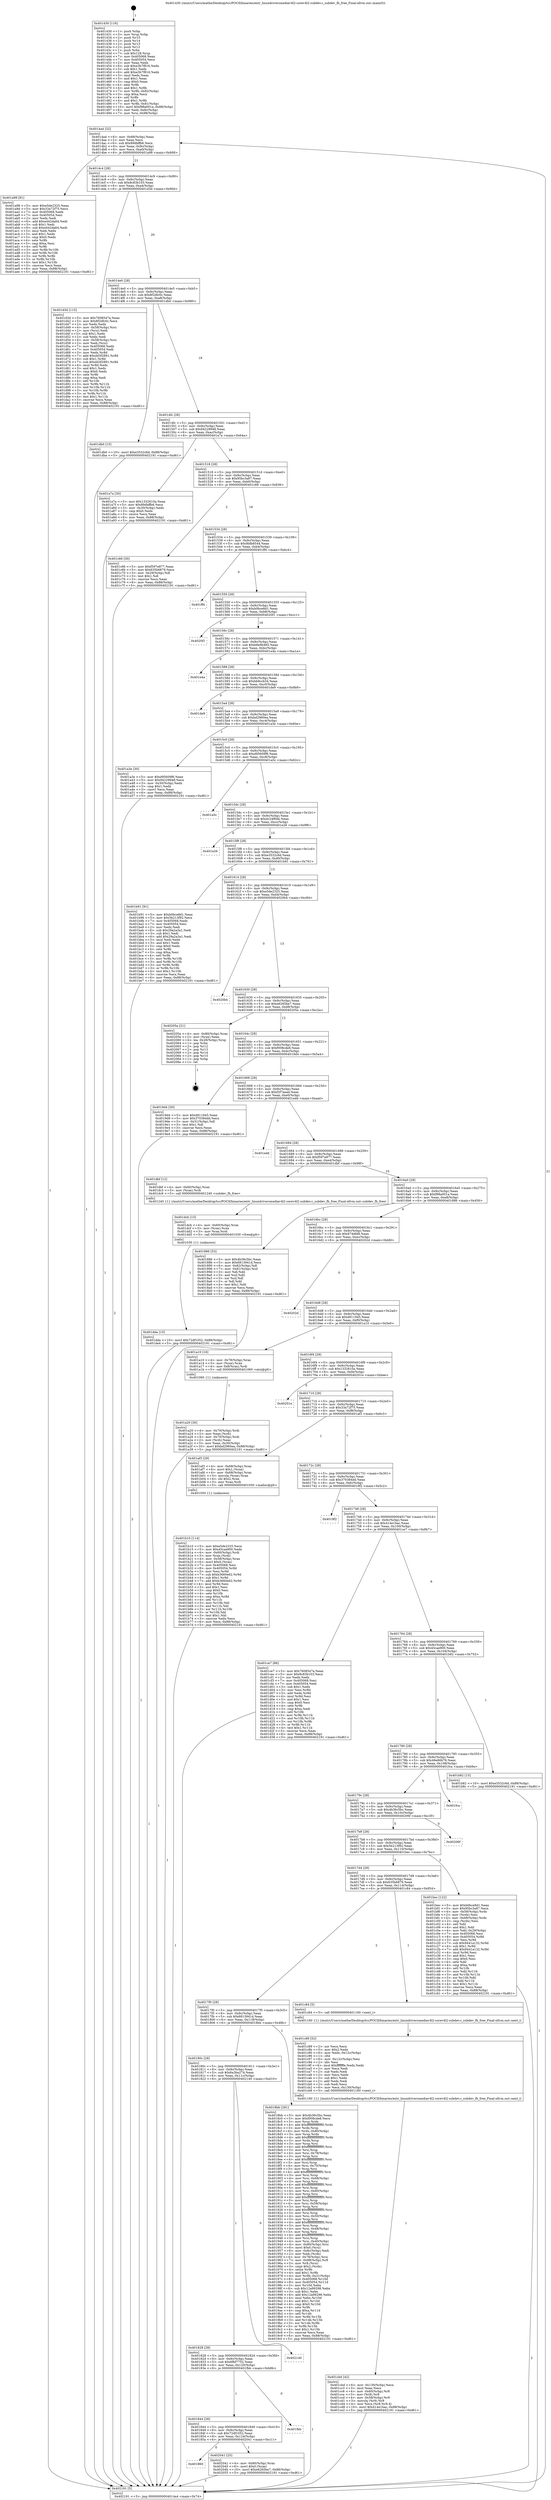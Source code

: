 digraph "0x401430" {
  label = "0x401430 (/mnt/c/Users/mathe/Desktop/tcc/POCII/binaries/extr_linuxdriversmediav4l2-corev4l2-subdev.c_subdev_fh_free_Final-ollvm.out::main(0))"
  labelloc = "t"
  node[shape=record]

  Entry [label="",width=0.3,height=0.3,shape=circle,fillcolor=black,style=filled]
  "0x4014a4" [label="{
     0x4014a4 [32]\l
     | [instrs]\l
     &nbsp;&nbsp;0x4014a4 \<+6\>: mov -0x88(%rbp),%eax\l
     &nbsp;&nbsp;0x4014aa \<+2\>: mov %eax,%ecx\l
     &nbsp;&nbsp;0x4014ac \<+6\>: sub $0x89dbffb6,%ecx\l
     &nbsp;&nbsp;0x4014b2 \<+6\>: mov %eax,-0x9c(%rbp)\l
     &nbsp;&nbsp;0x4014b8 \<+6\>: mov %ecx,-0xa0(%rbp)\l
     &nbsp;&nbsp;0x4014be \<+6\>: je 0000000000401a98 \<main+0x668\>\l
  }"]
  "0x401a98" [label="{
     0x401a98 [91]\l
     | [instrs]\l
     &nbsp;&nbsp;0x401a98 \<+5\>: mov $0xe5de2325,%eax\l
     &nbsp;&nbsp;0x401a9d \<+5\>: mov $0x33a72f75,%ecx\l
     &nbsp;&nbsp;0x401aa2 \<+7\>: mov 0x405068,%edx\l
     &nbsp;&nbsp;0x401aa9 \<+7\>: mov 0x405054,%esi\l
     &nbsp;&nbsp;0x401ab0 \<+2\>: mov %edx,%edi\l
     &nbsp;&nbsp;0x401ab2 \<+6\>: add $0xe442da64,%edi\l
     &nbsp;&nbsp;0x401ab8 \<+3\>: sub $0x1,%edi\l
     &nbsp;&nbsp;0x401abb \<+6\>: sub $0xe442da64,%edi\l
     &nbsp;&nbsp;0x401ac1 \<+3\>: imul %edi,%edx\l
     &nbsp;&nbsp;0x401ac4 \<+3\>: and $0x1,%edx\l
     &nbsp;&nbsp;0x401ac7 \<+3\>: cmp $0x0,%edx\l
     &nbsp;&nbsp;0x401aca \<+4\>: sete %r8b\l
     &nbsp;&nbsp;0x401ace \<+3\>: cmp $0xa,%esi\l
     &nbsp;&nbsp;0x401ad1 \<+4\>: setl %r9b\l
     &nbsp;&nbsp;0x401ad5 \<+3\>: mov %r8b,%r10b\l
     &nbsp;&nbsp;0x401ad8 \<+3\>: and %r9b,%r10b\l
     &nbsp;&nbsp;0x401adb \<+3\>: xor %r9b,%r8b\l
     &nbsp;&nbsp;0x401ade \<+3\>: or %r8b,%r10b\l
     &nbsp;&nbsp;0x401ae1 \<+4\>: test $0x1,%r10b\l
     &nbsp;&nbsp;0x401ae5 \<+3\>: cmovne %ecx,%eax\l
     &nbsp;&nbsp;0x401ae8 \<+6\>: mov %eax,-0x88(%rbp)\l
     &nbsp;&nbsp;0x401aee \<+5\>: jmp 0000000000402191 \<main+0xd61\>\l
  }"]
  "0x4014c4" [label="{
     0x4014c4 [28]\l
     | [instrs]\l
     &nbsp;&nbsp;0x4014c4 \<+5\>: jmp 00000000004014c9 \<main+0x99\>\l
     &nbsp;&nbsp;0x4014c9 \<+6\>: mov -0x9c(%rbp),%eax\l
     &nbsp;&nbsp;0x4014cf \<+5\>: sub $0x8c83b103,%eax\l
     &nbsp;&nbsp;0x4014d4 \<+6\>: mov %eax,-0xa4(%rbp)\l
     &nbsp;&nbsp;0x4014da \<+6\>: je 0000000000401d3d \<main+0x90d\>\l
  }"]
  Exit [label="",width=0.3,height=0.3,shape=circle,fillcolor=black,style=filled,peripheries=2]
  "0x401d3d" [label="{
     0x401d3d [115]\l
     | [instrs]\l
     &nbsp;&nbsp;0x401d3d \<+5\>: mov $0x7608547a,%eax\l
     &nbsp;&nbsp;0x401d42 \<+5\>: mov $0x8f2dfc0c,%ecx\l
     &nbsp;&nbsp;0x401d47 \<+2\>: xor %edx,%edx\l
     &nbsp;&nbsp;0x401d49 \<+4\>: mov -0x58(%rbp),%rsi\l
     &nbsp;&nbsp;0x401d4d \<+2\>: mov (%rsi),%edi\l
     &nbsp;&nbsp;0x401d4f \<+3\>: sub $0x1,%edx\l
     &nbsp;&nbsp;0x401d52 \<+2\>: sub %edx,%edi\l
     &nbsp;&nbsp;0x401d54 \<+4\>: mov -0x58(%rbp),%rsi\l
     &nbsp;&nbsp;0x401d58 \<+2\>: mov %edi,(%rsi)\l
     &nbsp;&nbsp;0x401d5a \<+7\>: mov 0x405068,%edx\l
     &nbsp;&nbsp;0x401d61 \<+7\>: mov 0x405054,%edi\l
     &nbsp;&nbsp;0x401d68 \<+3\>: mov %edx,%r8d\l
     &nbsp;&nbsp;0x401d6b \<+7\>: add $0xdd3f2891,%r8d\l
     &nbsp;&nbsp;0x401d72 \<+4\>: sub $0x1,%r8d\l
     &nbsp;&nbsp;0x401d76 \<+7\>: sub $0xdd3f2891,%r8d\l
     &nbsp;&nbsp;0x401d7d \<+4\>: imul %r8d,%edx\l
     &nbsp;&nbsp;0x401d81 \<+3\>: and $0x1,%edx\l
     &nbsp;&nbsp;0x401d84 \<+3\>: cmp $0x0,%edx\l
     &nbsp;&nbsp;0x401d87 \<+4\>: sete %r9b\l
     &nbsp;&nbsp;0x401d8b \<+3\>: cmp $0xa,%edi\l
     &nbsp;&nbsp;0x401d8e \<+4\>: setl %r10b\l
     &nbsp;&nbsp;0x401d92 \<+3\>: mov %r9b,%r11b\l
     &nbsp;&nbsp;0x401d95 \<+3\>: and %r10b,%r11b\l
     &nbsp;&nbsp;0x401d98 \<+3\>: xor %r10b,%r9b\l
     &nbsp;&nbsp;0x401d9b \<+3\>: or %r9b,%r11b\l
     &nbsp;&nbsp;0x401d9e \<+4\>: test $0x1,%r11b\l
     &nbsp;&nbsp;0x401da2 \<+3\>: cmovne %ecx,%eax\l
     &nbsp;&nbsp;0x401da5 \<+6\>: mov %eax,-0x88(%rbp)\l
     &nbsp;&nbsp;0x401dab \<+5\>: jmp 0000000000402191 \<main+0xd61\>\l
  }"]
  "0x4014e0" [label="{
     0x4014e0 [28]\l
     | [instrs]\l
     &nbsp;&nbsp;0x4014e0 \<+5\>: jmp 00000000004014e5 \<main+0xb5\>\l
     &nbsp;&nbsp;0x4014e5 \<+6\>: mov -0x9c(%rbp),%eax\l
     &nbsp;&nbsp;0x4014eb \<+5\>: sub $0x8f2dfc0c,%eax\l
     &nbsp;&nbsp;0x4014f0 \<+6\>: mov %eax,-0xa8(%rbp)\l
     &nbsp;&nbsp;0x4014f6 \<+6\>: je 0000000000401db0 \<main+0x980\>\l
  }"]
  "0x401860" [label="{
     0x401860\l
  }", style=dashed]
  "0x401db0" [label="{
     0x401db0 [15]\l
     | [instrs]\l
     &nbsp;&nbsp;0x401db0 \<+10\>: movl $0xe3532c6d,-0x88(%rbp)\l
     &nbsp;&nbsp;0x401dba \<+5\>: jmp 0000000000402191 \<main+0xd61\>\l
  }"]
  "0x4014fc" [label="{
     0x4014fc [28]\l
     | [instrs]\l
     &nbsp;&nbsp;0x4014fc \<+5\>: jmp 0000000000401501 \<main+0xd1\>\l
     &nbsp;&nbsp;0x401501 \<+6\>: mov -0x9c(%rbp),%eax\l
     &nbsp;&nbsp;0x401507 \<+5\>: sub $0x94229948,%eax\l
     &nbsp;&nbsp;0x40150c \<+6\>: mov %eax,-0xac(%rbp)\l
     &nbsp;&nbsp;0x401512 \<+6\>: je 0000000000401a7a \<main+0x64a\>\l
  }"]
  "0x402041" [label="{
     0x402041 [25]\l
     | [instrs]\l
     &nbsp;&nbsp;0x402041 \<+4\>: mov -0x80(%rbp),%rax\l
     &nbsp;&nbsp;0x402045 \<+6\>: movl $0x0,(%rax)\l
     &nbsp;&nbsp;0x40204b \<+10\>: movl $0xe6265be7,-0x88(%rbp)\l
     &nbsp;&nbsp;0x402055 \<+5\>: jmp 0000000000402191 \<main+0xd61\>\l
  }"]
  "0x401a7a" [label="{
     0x401a7a [30]\l
     | [instrs]\l
     &nbsp;&nbsp;0x401a7a \<+5\>: mov $0x1332610a,%eax\l
     &nbsp;&nbsp;0x401a7f \<+5\>: mov $0x89dbffb6,%ecx\l
     &nbsp;&nbsp;0x401a84 \<+3\>: mov -0x30(%rbp),%edx\l
     &nbsp;&nbsp;0x401a87 \<+3\>: cmp $0x0,%edx\l
     &nbsp;&nbsp;0x401a8a \<+3\>: cmove %ecx,%eax\l
     &nbsp;&nbsp;0x401a8d \<+6\>: mov %eax,-0x88(%rbp)\l
     &nbsp;&nbsp;0x401a93 \<+5\>: jmp 0000000000402191 \<main+0xd61\>\l
  }"]
  "0x401518" [label="{
     0x401518 [28]\l
     | [instrs]\l
     &nbsp;&nbsp;0x401518 \<+5\>: jmp 000000000040151d \<main+0xed\>\l
     &nbsp;&nbsp;0x40151d \<+6\>: mov -0x9c(%rbp),%eax\l
     &nbsp;&nbsp;0x401523 \<+5\>: sub $0x95bc3a87,%eax\l
     &nbsp;&nbsp;0x401528 \<+6\>: mov %eax,-0xb0(%rbp)\l
     &nbsp;&nbsp;0x40152e \<+6\>: je 0000000000401c66 \<main+0x836\>\l
  }"]
  "0x401844" [label="{
     0x401844 [28]\l
     | [instrs]\l
     &nbsp;&nbsp;0x401844 \<+5\>: jmp 0000000000401849 \<main+0x419\>\l
     &nbsp;&nbsp;0x401849 \<+6\>: mov -0x9c(%rbp),%eax\l
     &nbsp;&nbsp;0x40184f \<+5\>: sub $0x72df1052,%eax\l
     &nbsp;&nbsp;0x401854 \<+6\>: mov %eax,-0x124(%rbp)\l
     &nbsp;&nbsp;0x40185a \<+6\>: je 0000000000402041 \<main+0xc11\>\l
  }"]
  "0x401c66" [label="{
     0x401c66 [30]\l
     | [instrs]\l
     &nbsp;&nbsp;0x401c66 \<+5\>: mov $0xf597e877,%eax\l
     &nbsp;&nbsp;0x401c6b \<+5\>: mov $0x635b6879,%ecx\l
     &nbsp;&nbsp;0x401c70 \<+3\>: mov -0x29(%rbp),%dl\l
     &nbsp;&nbsp;0x401c73 \<+3\>: test $0x1,%dl\l
     &nbsp;&nbsp;0x401c76 \<+3\>: cmovne %ecx,%eax\l
     &nbsp;&nbsp;0x401c79 \<+6\>: mov %eax,-0x88(%rbp)\l
     &nbsp;&nbsp;0x401c7f \<+5\>: jmp 0000000000402191 \<main+0xd61\>\l
  }"]
  "0x401534" [label="{
     0x401534 [28]\l
     | [instrs]\l
     &nbsp;&nbsp;0x401534 \<+5\>: jmp 0000000000401539 \<main+0x109\>\l
     &nbsp;&nbsp;0x401539 \<+6\>: mov -0x9c(%rbp),%eax\l
     &nbsp;&nbsp;0x40153f \<+5\>: sub $0x9bfb8544,%eax\l
     &nbsp;&nbsp;0x401544 \<+6\>: mov %eax,-0xb4(%rbp)\l
     &nbsp;&nbsp;0x40154a \<+6\>: je 0000000000401ff4 \<main+0xbc4\>\l
  }"]
  "0x401fbb" [label="{
     0x401fbb\l
  }", style=dashed]
  "0x401ff4" [label="{
     0x401ff4\l
  }", style=dashed]
  "0x401550" [label="{
     0x401550 [28]\l
     | [instrs]\l
     &nbsp;&nbsp;0x401550 \<+5\>: jmp 0000000000401555 \<main+0x125\>\l
     &nbsp;&nbsp;0x401555 \<+6\>: mov -0x9c(%rbp),%eax\l
     &nbsp;&nbsp;0x40155b \<+5\>: sub $0xb0bce8d1,%eax\l
     &nbsp;&nbsp;0x401560 \<+6\>: mov %eax,-0xb8(%rbp)\l
     &nbsp;&nbsp;0x401566 \<+6\>: je 00000000004020f1 \<main+0xcc1\>\l
  }"]
  "0x401828" [label="{
     0x401828 [28]\l
     | [instrs]\l
     &nbsp;&nbsp;0x401828 \<+5\>: jmp 000000000040182d \<main+0x3fd\>\l
     &nbsp;&nbsp;0x40182d \<+6\>: mov -0x9c(%rbp),%eax\l
     &nbsp;&nbsp;0x401833 \<+5\>: sub $0x6fbf7752,%eax\l
     &nbsp;&nbsp;0x401838 \<+6\>: mov %eax,-0x120(%rbp)\l
     &nbsp;&nbsp;0x40183e \<+6\>: je 0000000000401fbb \<main+0xb8b\>\l
  }"]
  "0x4020f1" [label="{
     0x4020f1\l
  }", style=dashed]
  "0x40156c" [label="{
     0x40156c [28]\l
     | [instrs]\l
     &nbsp;&nbsp;0x40156c \<+5\>: jmp 0000000000401571 \<main+0x141\>\l
     &nbsp;&nbsp;0x401571 \<+6\>: mov -0x9c(%rbp),%eax\l
     &nbsp;&nbsp;0x401577 \<+5\>: sub $0xb9e9b465,%eax\l
     &nbsp;&nbsp;0x40157c \<+6\>: mov %eax,-0xbc(%rbp)\l
     &nbsp;&nbsp;0x401582 \<+6\>: je 0000000000401e4a \<main+0xa1a\>\l
  }"]
  "0x402140" [label="{
     0x402140\l
  }", style=dashed]
  "0x401e4a" [label="{
     0x401e4a\l
  }", style=dashed]
  "0x401588" [label="{
     0x401588 [28]\l
     | [instrs]\l
     &nbsp;&nbsp;0x401588 \<+5\>: jmp 000000000040158d \<main+0x15d\>\l
     &nbsp;&nbsp;0x40158d \<+6\>: mov -0x9c(%rbp),%eax\l
     &nbsp;&nbsp;0x401593 \<+5\>: sub $0xbb8ccb34,%eax\l
     &nbsp;&nbsp;0x401598 \<+6\>: mov %eax,-0xc0(%rbp)\l
     &nbsp;&nbsp;0x40159e \<+6\>: je 0000000000401de9 \<main+0x9b9\>\l
  }"]
  "0x401dda" [label="{
     0x401dda [15]\l
     | [instrs]\l
     &nbsp;&nbsp;0x401dda \<+10\>: movl $0x72df1052,-0x88(%rbp)\l
     &nbsp;&nbsp;0x401de4 \<+5\>: jmp 0000000000402191 \<main+0xd61\>\l
  }"]
  "0x401de9" [label="{
     0x401de9\l
  }", style=dashed]
  "0x4015a4" [label="{
     0x4015a4 [28]\l
     | [instrs]\l
     &nbsp;&nbsp;0x4015a4 \<+5\>: jmp 00000000004015a9 \<main+0x179\>\l
     &nbsp;&nbsp;0x4015a9 \<+6\>: mov -0x9c(%rbp),%eax\l
     &nbsp;&nbsp;0x4015af \<+5\>: sub $0xbd2960ea,%eax\l
     &nbsp;&nbsp;0x4015b4 \<+6\>: mov %eax,-0xc4(%rbp)\l
     &nbsp;&nbsp;0x4015ba \<+6\>: je 0000000000401a3e \<main+0x60e\>\l
  }"]
  "0x401dcb" [label="{
     0x401dcb [15]\l
     | [instrs]\l
     &nbsp;&nbsp;0x401dcb \<+4\>: mov -0x60(%rbp),%rax\l
     &nbsp;&nbsp;0x401dcf \<+3\>: mov (%rax),%rax\l
     &nbsp;&nbsp;0x401dd2 \<+3\>: mov %rax,%rdi\l
     &nbsp;&nbsp;0x401dd5 \<+5\>: call 0000000000401030 \<free@plt\>\l
     | [calls]\l
     &nbsp;&nbsp;0x401030 \{1\} (unknown)\l
  }"]
  "0x401a3e" [label="{
     0x401a3e [30]\l
     | [instrs]\l
     &nbsp;&nbsp;0x401a3e \<+5\>: mov $0xd95609f6,%eax\l
     &nbsp;&nbsp;0x401a43 \<+5\>: mov $0x94229948,%ecx\l
     &nbsp;&nbsp;0x401a48 \<+3\>: mov -0x30(%rbp),%edx\l
     &nbsp;&nbsp;0x401a4b \<+3\>: cmp $0x1,%edx\l
     &nbsp;&nbsp;0x401a4e \<+3\>: cmovl %ecx,%eax\l
     &nbsp;&nbsp;0x401a51 \<+6\>: mov %eax,-0x88(%rbp)\l
     &nbsp;&nbsp;0x401a57 \<+5\>: jmp 0000000000402191 \<main+0xd61\>\l
  }"]
  "0x4015c0" [label="{
     0x4015c0 [28]\l
     | [instrs]\l
     &nbsp;&nbsp;0x4015c0 \<+5\>: jmp 00000000004015c5 \<main+0x195\>\l
     &nbsp;&nbsp;0x4015c5 \<+6\>: mov -0x9c(%rbp),%eax\l
     &nbsp;&nbsp;0x4015cb \<+5\>: sub $0xd95609f6,%eax\l
     &nbsp;&nbsp;0x4015d0 \<+6\>: mov %eax,-0xc8(%rbp)\l
     &nbsp;&nbsp;0x4015d6 \<+6\>: je 0000000000401a5c \<main+0x62c\>\l
  }"]
  "0x401cbd" [label="{
     0x401cbd [42]\l
     | [instrs]\l
     &nbsp;&nbsp;0x401cbd \<+6\>: mov -0x130(%rbp),%ecx\l
     &nbsp;&nbsp;0x401cc3 \<+3\>: imul %eax,%ecx\l
     &nbsp;&nbsp;0x401cc6 \<+4\>: mov -0x60(%rbp),%r8\l
     &nbsp;&nbsp;0x401cca \<+3\>: mov (%r8),%r8\l
     &nbsp;&nbsp;0x401ccd \<+4\>: mov -0x58(%rbp),%r9\l
     &nbsp;&nbsp;0x401cd1 \<+3\>: movslq (%r9),%r9\l
     &nbsp;&nbsp;0x401cd4 \<+4\>: mov %ecx,(%r8,%r9,4)\l
     &nbsp;&nbsp;0x401cd8 \<+10\>: movl $0x414e1bac,-0x88(%rbp)\l
     &nbsp;&nbsp;0x401ce2 \<+5\>: jmp 0000000000402191 \<main+0xd61\>\l
  }"]
  "0x401a5c" [label="{
     0x401a5c\l
  }", style=dashed]
  "0x4015dc" [label="{
     0x4015dc [28]\l
     | [instrs]\l
     &nbsp;&nbsp;0x4015dc \<+5\>: jmp 00000000004015e1 \<main+0x1b1\>\l
     &nbsp;&nbsp;0x4015e1 \<+6\>: mov -0x9c(%rbp),%eax\l
     &nbsp;&nbsp;0x4015e7 \<+5\>: sub $0xdc24f64b,%eax\l
     &nbsp;&nbsp;0x4015ec \<+6\>: mov %eax,-0xcc(%rbp)\l
     &nbsp;&nbsp;0x4015f2 \<+6\>: je 0000000000401e26 \<main+0x9f6\>\l
  }"]
  "0x401c89" [label="{
     0x401c89 [52]\l
     | [instrs]\l
     &nbsp;&nbsp;0x401c89 \<+2\>: xor %ecx,%ecx\l
     &nbsp;&nbsp;0x401c8b \<+5\>: mov $0x2,%edx\l
     &nbsp;&nbsp;0x401c90 \<+6\>: mov %edx,-0x12c(%rbp)\l
     &nbsp;&nbsp;0x401c96 \<+1\>: cltd\l
     &nbsp;&nbsp;0x401c97 \<+6\>: mov -0x12c(%rbp),%esi\l
     &nbsp;&nbsp;0x401c9d \<+2\>: idiv %esi\l
     &nbsp;&nbsp;0x401c9f \<+6\>: imul $0xfffffffe,%edx,%edx\l
     &nbsp;&nbsp;0x401ca5 \<+2\>: mov %ecx,%edi\l
     &nbsp;&nbsp;0x401ca7 \<+2\>: sub %edx,%edi\l
     &nbsp;&nbsp;0x401ca9 \<+2\>: mov %ecx,%edx\l
     &nbsp;&nbsp;0x401cab \<+3\>: sub $0x1,%edx\l
     &nbsp;&nbsp;0x401cae \<+2\>: add %edx,%edi\l
     &nbsp;&nbsp;0x401cb0 \<+2\>: sub %edi,%ecx\l
     &nbsp;&nbsp;0x401cb2 \<+6\>: mov %ecx,-0x130(%rbp)\l
     &nbsp;&nbsp;0x401cb8 \<+5\>: call 0000000000401160 \<next_i\>\l
     | [calls]\l
     &nbsp;&nbsp;0x401160 \{1\} (/mnt/c/Users/mathe/Desktop/tcc/POCII/binaries/extr_linuxdriversmediav4l2-corev4l2-subdev.c_subdev_fh_free_Final-ollvm.out::next_i)\l
  }"]
  "0x401e26" [label="{
     0x401e26\l
  }", style=dashed]
  "0x4015f8" [label="{
     0x4015f8 [28]\l
     | [instrs]\l
     &nbsp;&nbsp;0x4015f8 \<+5\>: jmp 00000000004015fd \<main+0x1cd\>\l
     &nbsp;&nbsp;0x4015fd \<+6\>: mov -0x9c(%rbp),%eax\l
     &nbsp;&nbsp;0x401603 \<+5\>: sub $0xe3532c6d,%eax\l
     &nbsp;&nbsp;0x401608 \<+6\>: mov %eax,-0xd0(%rbp)\l
     &nbsp;&nbsp;0x40160e \<+6\>: je 0000000000401b91 \<main+0x761\>\l
  }"]
  "0x401b10" [label="{
     0x401b10 [114]\l
     | [instrs]\l
     &nbsp;&nbsp;0x401b10 \<+5\>: mov $0xe5de2325,%ecx\l
     &nbsp;&nbsp;0x401b15 \<+5\>: mov $0x45cae900,%edx\l
     &nbsp;&nbsp;0x401b1a \<+4\>: mov -0x60(%rbp),%rdi\l
     &nbsp;&nbsp;0x401b1e \<+3\>: mov %rax,(%rdi)\l
     &nbsp;&nbsp;0x401b21 \<+4\>: mov -0x58(%rbp),%rax\l
     &nbsp;&nbsp;0x401b25 \<+6\>: movl $0x0,(%rax)\l
     &nbsp;&nbsp;0x401b2b \<+7\>: mov 0x405068,%esi\l
     &nbsp;&nbsp;0x401b32 \<+8\>: mov 0x405054,%r8d\l
     &nbsp;&nbsp;0x401b3a \<+3\>: mov %esi,%r9d\l
     &nbsp;&nbsp;0x401b3d \<+7\>: sub $0xb3660e62,%r9d\l
     &nbsp;&nbsp;0x401b44 \<+4\>: sub $0x1,%r9d\l
     &nbsp;&nbsp;0x401b48 \<+7\>: add $0xb3660e62,%r9d\l
     &nbsp;&nbsp;0x401b4f \<+4\>: imul %r9d,%esi\l
     &nbsp;&nbsp;0x401b53 \<+3\>: and $0x1,%esi\l
     &nbsp;&nbsp;0x401b56 \<+3\>: cmp $0x0,%esi\l
     &nbsp;&nbsp;0x401b59 \<+4\>: sete %r10b\l
     &nbsp;&nbsp;0x401b5d \<+4\>: cmp $0xa,%r8d\l
     &nbsp;&nbsp;0x401b61 \<+4\>: setl %r11b\l
     &nbsp;&nbsp;0x401b65 \<+3\>: mov %r10b,%bl\l
     &nbsp;&nbsp;0x401b68 \<+3\>: and %r11b,%bl\l
     &nbsp;&nbsp;0x401b6b \<+3\>: xor %r11b,%r10b\l
     &nbsp;&nbsp;0x401b6e \<+3\>: or %r10b,%bl\l
     &nbsp;&nbsp;0x401b71 \<+3\>: test $0x1,%bl\l
     &nbsp;&nbsp;0x401b74 \<+3\>: cmovne %edx,%ecx\l
     &nbsp;&nbsp;0x401b77 \<+6\>: mov %ecx,-0x88(%rbp)\l
     &nbsp;&nbsp;0x401b7d \<+5\>: jmp 0000000000402191 \<main+0xd61\>\l
  }"]
  "0x401b91" [label="{
     0x401b91 [91]\l
     | [instrs]\l
     &nbsp;&nbsp;0x401b91 \<+5\>: mov $0xb0bce8d1,%eax\l
     &nbsp;&nbsp;0x401b96 \<+5\>: mov $0x5b213f92,%ecx\l
     &nbsp;&nbsp;0x401b9b \<+7\>: mov 0x405068,%edx\l
     &nbsp;&nbsp;0x401ba2 \<+7\>: mov 0x405054,%esi\l
     &nbsp;&nbsp;0x401ba9 \<+2\>: mov %edx,%edi\l
     &nbsp;&nbsp;0x401bab \<+6\>: sub $0x29a2a3a1,%edi\l
     &nbsp;&nbsp;0x401bb1 \<+3\>: sub $0x1,%edi\l
     &nbsp;&nbsp;0x401bb4 \<+6\>: add $0x29a2a3a1,%edi\l
     &nbsp;&nbsp;0x401bba \<+3\>: imul %edi,%edx\l
     &nbsp;&nbsp;0x401bbd \<+3\>: and $0x1,%edx\l
     &nbsp;&nbsp;0x401bc0 \<+3\>: cmp $0x0,%edx\l
     &nbsp;&nbsp;0x401bc3 \<+4\>: sete %r8b\l
     &nbsp;&nbsp;0x401bc7 \<+3\>: cmp $0xa,%esi\l
     &nbsp;&nbsp;0x401bca \<+4\>: setl %r9b\l
     &nbsp;&nbsp;0x401bce \<+3\>: mov %r8b,%r10b\l
     &nbsp;&nbsp;0x401bd1 \<+3\>: and %r9b,%r10b\l
     &nbsp;&nbsp;0x401bd4 \<+3\>: xor %r9b,%r8b\l
     &nbsp;&nbsp;0x401bd7 \<+3\>: or %r8b,%r10b\l
     &nbsp;&nbsp;0x401bda \<+4\>: test $0x1,%r10b\l
     &nbsp;&nbsp;0x401bde \<+3\>: cmovne %ecx,%eax\l
     &nbsp;&nbsp;0x401be1 \<+6\>: mov %eax,-0x88(%rbp)\l
     &nbsp;&nbsp;0x401be7 \<+5\>: jmp 0000000000402191 \<main+0xd61\>\l
  }"]
  "0x401614" [label="{
     0x401614 [28]\l
     | [instrs]\l
     &nbsp;&nbsp;0x401614 \<+5\>: jmp 0000000000401619 \<main+0x1e9\>\l
     &nbsp;&nbsp;0x401619 \<+6\>: mov -0x9c(%rbp),%eax\l
     &nbsp;&nbsp;0x40161f \<+5\>: sub $0xe5de2325,%eax\l
     &nbsp;&nbsp;0x401624 \<+6\>: mov %eax,-0xd4(%rbp)\l
     &nbsp;&nbsp;0x40162a \<+6\>: je 00000000004020b4 \<main+0xc84\>\l
  }"]
  "0x401a20" [label="{
     0x401a20 [30]\l
     | [instrs]\l
     &nbsp;&nbsp;0x401a20 \<+4\>: mov -0x70(%rbp),%rdi\l
     &nbsp;&nbsp;0x401a24 \<+2\>: mov %eax,(%rdi)\l
     &nbsp;&nbsp;0x401a26 \<+4\>: mov -0x70(%rbp),%rdi\l
     &nbsp;&nbsp;0x401a2a \<+2\>: mov (%rdi),%eax\l
     &nbsp;&nbsp;0x401a2c \<+3\>: mov %eax,-0x30(%rbp)\l
     &nbsp;&nbsp;0x401a2f \<+10\>: movl $0xbd2960ea,-0x88(%rbp)\l
     &nbsp;&nbsp;0x401a39 \<+5\>: jmp 0000000000402191 \<main+0xd61\>\l
  }"]
  "0x4020b4" [label="{
     0x4020b4\l
  }", style=dashed]
  "0x401630" [label="{
     0x401630 [28]\l
     | [instrs]\l
     &nbsp;&nbsp;0x401630 \<+5\>: jmp 0000000000401635 \<main+0x205\>\l
     &nbsp;&nbsp;0x401635 \<+6\>: mov -0x9c(%rbp),%eax\l
     &nbsp;&nbsp;0x40163b \<+5\>: sub $0xe6265be7,%eax\l
     &nbsp;&nbsp;0x401640 \<+6\>: mov %eax,-0xd8(%rbp)\l
     &nbsp;&nbsp;0x401646 \<+6\>: je 000000000040205a \<main+0xc2a\>\l
  }"]
  "0x40180c" [label="{
     0x40180c [28]\l
     | [instrs]\l
     &nbsp;&nbsp;0x40180c \<+5\>: jmp 0000000000401811 \<main+0x3e1\>\l
     &nbsp;&nbsp;0x401811 \<+6\>: mov -0x9c(%rbp),%eax\l
     &nbsp;&nbsp;0x401817 \<+5\>: sub $0x6a3ba274,%eax\l
     &nbsp;&nbsp;0x40181c \<+6\>: mov %eax,-0x11c(%rbp)\l
     &nbsp;&nbsp;0x401822 \<+6\>: je 0000000000402140 \<main+0xd10\>\l
  }"]
  "0x40205a" [label="{
     0x40205a [21]\l
     | [instrs]\l
     &nbsp;&nbsp;0x40205a \<+4\>: mov -0x80(%rbp),%rax\l
     &nbsp;&nbsp;0x40205e \<+2\>: mov (%rax),%eax\l
     &nbsp;&nbsp;0x402060 \<+4\>: lea -0x28(%rbp),%rsp\l
     &nbsp;&nbsp;0x402064 \<+1\>: pop %rbx\l
     &nbsp;&nbsp;0x402065 \<+2\>: pop %r12\l
     &nbsp;&nbsp;0x402067 \<+2\>: pop %r13\l
     &nbsp;&nbsp;0x402069 \<+2\>: pop %r14\l
     &nbsp;&nbsp;0x40206b \<+2\>: pop %r15\l
     &nbsp;&nbsp;0x40206d \<+1\>: pop %rbp\l
     &nbsp;&nbsp;0x40206e \<+1\>: ret\l
  }"]
  "0x40164c" [label="{
     0x40164c [28]\l
     | [instrs]\l
     &nbsp;&nbsp;0x40164c \<+5\>: jmp 0000000000401651 \<main+0x221\>\l
     &nbsp;&nbsp;0x401651 \<+6\>: mov -0x9c(%rbp),%eax\l
     &nbsp;&nbsp;0x401657 \<+5\>: sub $0xf008cde8,%eax\l
     &nbsp;&nbsp;0x40165c \<+6\>: mov %eax,-0xdc(%rbp)\l
     &nbsp;&nbsp;0x401662 \<+6\>: je 00000000004019d4 \<main+0x5a4\>\l
  }"]
  "0x4018bb" [label="{
     0x4018bb [281]\l
     | [instrs]\l
     &nbsp;&nbsp;0x4018bb \<+5\>: mov $0x4b36c5bc,%eax\l
     &nbsp;&nbsp;0x4018c0 \<+5\>: mov $0xf008cde8,%ecx\l
     &nbsp;&nbsp;0x4018c5 \<+3\>: mov %rsp,%rdx\l
     &nbsp;&nbsp;0x4018c8 \<+4\>: add $0xfffffffffffffff0,%rdx\l
     &nbsp;&nbsp;0x4018cc \<+3\>: mov %rdx,%rsp\l
     &nbsp;&nbsp;0x4018cf \<+4\>: mov %rdx,-0x80(%rbp)\l
     &nbsp;&nbsp;0x4018d3 \<+3\>: mov %rsp,%rdx\l
     &nbsp;&nbsp;0x4018d6 \<+4\>: add $0xfffffffffffffff0,%rdx\l
     &nbsp;&nbsp;0x4018da \<+3\>: mov %rdx,%rsp\l
     &nbsp;&nbsp;0x4018dd \<+3\>: mov %rsp,%rsi\l
     &nbsp;&nbsp;0x4018e0 \<+4\>: add $0xfffffffffffffff0,%rsi\l
     &nbsp;&nbsp;0x4018e4 \<+3\>: mov %rsi,%rsp\l
     &nbsp;&nbsp;0x4018e7 \<+4\>: mov %rsi,-0x78(%rbp)\l
     &nbsp;&nbsp;0x4018eb \<+3\>: mov %rsp,%rsi\l
     &nbsp;&nbsp;0x4018ee \<+4\>: add $0xfffffffffffffff0,%rsi\l
     &nbsp;&nbsp;0x4018f2 \<+3\>: mov %rsi,%rsp\l
     &nbsp;&nbsp;0x4018f5 \<+4\>: mov %rsi,-0x70(%rbp)\l
     &nbsp;&nbsp;0x4018f9 \<+3\>: mov %rsp,%rsi\l
     &nbsp;&nbsp;0x4018fc \<+4\>: add $0xfffffffffffffff0,%rsi\l
     &nbsp;&nbsp;0x401900 \<+3\>: mov %rsi,%rsp\l
     &nbsp;&nbsp;0x401903 \<+4\>: mov %rsi,-0x68(%rbp)\l
     &nbsp;&nbsp;0x401907 \<+3\>: mov %rsp,%rsi\l
     &nbsp;&nbsp;0x40190a \<+4\>: add $0xfffffffffffffff0,%rsi\l
     &nbsp;&nbsp;0x40190e \<+3\>: mov %rsi,%rsp\l
     &nbsp;&nbsp;0x401911 \<+4\>: mov %rsi,-0x60(%rbp)\l
     &nbsp;&nbsp;0x401915 \<+3\>: mov %rsp,%rsi\l
     &nbsp;&nbsp;0x401918 \<+4\>: add $0xfffffffffffffff0,%rsi\l
     &nbsp;&nbsp;0x40191c \<+3\>: mov %rsi,%rsp\l
     &nbsp;&nbsp;0x40191f \<+4\>: mov %rsi,-0x58(%rbp)\l
     &nbsp;&nbsp;0x401923 \<+3\>: mov %rsp,%rsi\l
     &nbsp;&nbsp;0x401926 \<+4\>: add $0xfffffffffffffff0,%rsi\l
     &nbsp;&nbsp;0x40192a \<+3\>: mov %rsi,%rsp\l
     &nbsp;&nbsp;0x40192d \<+4\>: mov %rsi,-0x50(%rbp)\l
     &nbsp;&nbsp;0x401931 \<+3\>: mov %rsp,%rsi\l
     &nbsp;&nbsp;0x401934 \<+4\>: add $0xfffffffffffffff0,%rsi\l
     &nbsp;&nbsp;0x401938 \<+3\>: mov %rsi,%rsp\l
     &nbsp;&nbsp;0x40193b \<+4\>: mov %rsi,-0x48(%rbp)\l
     &nbsp;&nbsp;0x40193f \<+3\>: mov %rsp,%rsi\l
     &nbsp;&nbsp;0x401942 \<+4\>: add $0xfffffffffffffff0,%rsi\l
     &nbsp;&nbsp;0x401946 \<+3\>: mov %rsi,%rsp\l
     &nbsp;&nbsp;0x401949 \<+4\>: mov %rsi,-0x40(%rbp)\l
     &nbsp;&nbsp;0x40194d \<+4\>: mov -0x80(%rbp),%rsi\l
     &nbsp;&nbsp;0x401951 \<+6\>: movl $0x0,(%rsi)\l
     &nbsp;&nbsp;0x401957 \<+6\>: mov -0x8c(%rbp),%edi\l
     &nbsp;&nbsp;0x40195d \<+2\>: mov %edi,(%rdx)\l
     &nbsp;&nbsp;0x40195f \<+4\>: mov -0x78(%rbp),%rsi\l
     &nbsp;&nbsp;0x401963 \<+7\>: mov -0x98(%rbp),%r8\l
     &nbsp;&nbsp;0x40196a \<+3\>: mov %r8,(%rsi)\l
     &nbsp;&nbsp;0x40196d \<+3\>: cmpl $0x2,(%rdx)\l
     &nbsp;&nbsp;0x401970 \<+4\>: setne %r9b\l
     &nbsp;&nbsp;0x401974 \<+4\>: and $0x1,%r9b\l
     &nbsp;&nbsp;0x401978 \<+4\>: mov %r9b,-0x31(%rbp)\l
     &nbsp;&nbsp;0x40197c \<+8\>: mov 0x405068,%r10d\l
     &nbsp;&nbsp;0x401984 \<+8\>: mov 0x405054,%r11d\l
     &nbsp;&nbsp;0x40198c \<+3\>: mov %r10d,%ebx\l
     &nbsp;&nbsp;0x40198f \<+6\>: sub $0x12a99298,%ebx\l
     &nbsp;&nbsp;0x401995 \<+3\>: sub $0x1,%ebx\l
     &nbsp;&nbsp;0x401998 \<+6\>: add $0x12a99298,%ebx\l
     &nbsp;&nbsp;0x40199e \<+4\>: imul %ebx,%r10d\l
     &nbsp;&nbsp;0x4019a2 \<+4\>: and $0x1,%r10d\l
     &nbsp;&nbsp;0x4019a6 \<+4\>: cmp $0x0,%r10d\l
     &nbsp;&nbsp;0x4019aa \<+4\>: sete %r9b\l
     &nbsp;&nbsp;0x4019ae \<+4\>: cmp $0xa,%r11d\l
     &nbsp;&nbsp;0x4019b2 \<+4\>: setl %r14b\l
     &nbsp;&nbsp;0x4019b6 \<+3\>: mov %r9b,%r15b\l
     &nbsp;&nbsp;0x4019b9 \<+3\>: and %r14b,%r15b\l
     &nbsp;&nbsp;0x4019bc \<+3\>: xor %r14b,%r9b\l
     &nbsp;&nbsp;0x4019bf \<+3\>: or %r9b,%r15b\l
     &nbsp;&nbsp;0x4019c2 \<+4\>: test $0x1,%r15b\l
     &nbsp;&nbsp;0x4019c6 \<+3\>: cmovne %ecx,%eax\l
     &nbsp;&nbsp;0x4019c9 \<+6\>: mov %eax,-0x88(%rbp)\l
     &nbsp;&nbsp;0x4019cf \<+5\>: jmp 0000000000402191 \<main+0xd61\>\l
  }"]
  "0x4019d4" [label="{
     0x4019d4 [30]\l
     | [instrs]\l
     &nbsp;&nbsp;0x4019d4 \<+5\>: mov $0xd911945,%eax\l
     &nbsp;&nbsp;0x4019d9 \<+5\>: mov $0x370384dd,%ecx\l
     &nbsp;&nbsp;0x4019de \<+3\>: mov -0x31(%rbp),%dl\l
     &nbsp;&nbsp;0x4019e1 \<+3\>: test $0x1,%dl\l
     &nbsp;&nbsp;0x4019e4 \<+3\>: cmovne %ecx,%eax\l
     &nbsp;&nbsp;0x4019e7 \<+6\>: mov %eax,-0x88(%rbp)\l
     &nbsp;&nbsp;0x4019ed \<+5\>: jmp 0000000000402191 \<main+0xd61\>\l
  }"]
  "0x401668" [label="{
     0x401668 [28]\l
     | [instrs]\l
     &nbsp;&nbsp;0x401668 \<+5\>: jmp 000000000040166d \<main+0x23d\>\l
     &nbsp;&nbsp;0x40166d \<+6\>: mov -0x9c(%rbp),%eax\l
     &nbsp;&nbsp;0x401673 \<+5\>: sub $0xf2f7aead,%eax\l
     &nbsp;&nbsp;0x401678 \<+6\>: mov %eax,-0xe0(%rbp)\l
     &nbsp;&nbsp;0x40167e \<+6\>: je 0000000000401edd \<main+0xaad\>\l
  }"]
  "0x4017f0" [label="{
     0x4017f0 [28]\l
     | [instrs]\l
     &nbsp;&nbsp;0x4017f0 \<+5\>: jmp 00000000004017f5 \<main+0x3c5\>\l
     &nbsp;&nbsp;0x4017f5 \<+6\>: mov -0x9c(%rbp),%eax\l
     &nbsp;&nbsp;0x4017fb \<+5\>: sub $0x6813941d,%eax\l
     &nbsp;&nbsp;0x401800 \<+6\>: mov %eax,-0x118(%rbp)\l
     &nbsp;&nbsp;0x401806 \<+6\>: je 00000000004018bb \<main+0x48b\>\l
  }"]
  "0x401edd" [label="{
     0x401edd\l
  }", style=dashed]
  "0x401684" [label="{
     0x401684 [28]\l
     | [instrs]\l
     &nbsp;&nbsp;0x401684 \<+5\>: jmp 0000000000401689 \<main+0x259\>\l
     &nbsp;&nbsp;0x401689 \<+6\>: mov -0x9c(%rbp),%eax\l
     &nbsp;&nbsp;0x40168f \<+5\>: sub $0xf597e877,%eax\l
     &nbsp;&nbsp;0x401694 \<+6\>: mov %eax,-0xe4(%rbp)\l
     &nbsp;&nbsp;0x40169a \<+6\>: je 0000000000401dbf \<main+0x98f\>\l
  }"]
  "0x401c84" [label="{
     0x401c84 [5]\l
     | [instrs]\l
     &nbsp;&nbsp;0x401c84 \<+5\>: call 0000000000401160 \<next_i\>\l
     | [calls]\l
     &nbsp;&nbsp;0x401160 \{1\} (/mnt/c/Users/mathe/Desktop/tcc/POCII/binaries/extr_linuxdriversmediav4l2-corev4l2-subdev.c_subdev_fh_free_Final-ollvm.out::next_i)\l
  }"]
  "0x401dbf" [label="{
     0x401dbf [12]\l
     | [instrs]\l
     &nbsp;&nbsp;0x401dbf \<+4\>: mov -0x60(%rbp),%rax\l
     &nbsp;&nbsp;0x401dc3 \<+3\>: mov (%rax),%rdi\l
     &nbsp;&nbsp;0x401dc6 \<+5\>: call 0000000000401240 \<subdev_fh_free\>\l
     | [calls]\l
     &nbsp;&nbsp;0x401240 \{1\} (/mnt/c/Users/mathe/Desktop/tcc/POCII/binaries/extr_linuxdriversmediav4l2-corev4l2-subdev.c_subdev_fh_free_Final-ollvm.out::subdev_fh_free)\l
  }"]
  "0x4016a0" [label="{
     0x4016a0 [28]\l
     | [instrs]\l
     &nbsp;&nbsp;0x4016a0 \<+5\>: jmp 00000000004016a5 \<main+0x275\>\l
     &nbsp;&nbsp;0x4016a5 \<+6\>: mov -0x9c(%rbp),%eax\l
     &nbsp;&nbsp;0x4016ab \<+5\>: sub $0xf98a001a,%eax\l
     &nbsp;&nbsp;0x4016b0 \<+6\>: mov %eax,-0xe8(%rbp)\l
     &nbsp;&nbsp;0x4016b6 \<+6\>: je 0000000000401886 \<main+0x456\>\l
  }"]
  "0x4017d4" [label="{
     0x4017d4 [28]\l
     | [instrs]\l
     &nbsp;&nbsp;0x4017d4 \<+5\>: jmp 00000000004017d9 \<main+0x3a9\>\l
     &nbsp;&nbsp;0x4017d9 \<+6\>: mov -0x9c(%rbp),%eax\l
     &nbsp;&nbsp;0x4017df \<+5\>: sub $0x635b6879,%eax\l
     &nbsp;&nbsp;0x4017e4 \<+6\>: mov %eax,-0x114(%rbp)\l
     &nbsp;&nbsp;0x4017ea \<+6\>: je 0000000000401c84 \<main+0x854\>\l
  }"]
  "0x401886" [label="{
     0x401886 [53]\l
     | [instrs]\l
     &nbsp;&nbsp;0x401886 \<+5\>: mov $0x4b36c5bc,%eax\l
     &nbsp;&nbsp;0x40188b \<+5\>: mov $0x6813941d,%ecx\l
     &nbsp;&nbsp;0x401890 \<+6\>: mov -0x82(%rbp),%dl\l
     &nbsp;&nbsp;0x401896 \<+7\>: mov -0x81(%rbp),%sil\l
     &nbsp;&nbsp;0x40189d \<+3\>: mov %dl,%dil\l
     &nbsp;&nbsp;0x4018a0 \<+3\>: and %sil,%dil\l
     &nbsp;&nbsp;0x4018a3 \<+3\>: xor %sil,%dl\l
     &nbsp;&nbsp;0x4018a6 \<+3\>: or %dl,%dil\l
     &nbsp;&nbsp;0x4018a9 \<+4\>: test $0x1,%dil\l
     &nbsp;&nbsp;0x4018ad \<+3\>: cmovne %ecx,%eax\l
     &nbsp;&nbsp;0x4018b0 \<+6\>: mov %eax,-0x88(%rbp)\l
     &nbsp;&nbsp;0x4018b6 \<+5\>: jmp 0000000000402191 \<main+0xd61\>\l
  }"]
  "0x4016bc" [label="{
     0x4016bc [28]\l
     | [instrs]\l
     &nbsp;&nbsp;0x4016bc \<+5\>: jmp 00000000004016c1 \<main+0x291\>\l
     &nbsp;&nbsp;0x4016c1 \<+6\>: mov -0x9c(%rbp),%eax\l
     &nbsp;&nbsp;0x4016c7 \<+5\>: sub $0x974dfd8,%eax\l
     &nbsp;&nbsp;0x4016cc \<+6\>: mov %eax,-0xec(%rbp)\l
     &nbsp;&nbsp;0x4016d2 \<+6\>: je 000000000040202d \<main+0xbfd\>\l
  }"]
  "0x402191" [label="{
     0x402191 [5]\l
     | [instrs]\l
     &nbsp;&nbsp;0x402191 \<+5\>: jmp 00000000004014a4 \<main+0x74\>\l
  }"]
  "0x401430" [label="{
     0x401430 [116]\l
     | [instrs]\l
     &nbsp;&nbsp;0x401430 \<+1\>: push %rbp\l
     &nbsp;&nbsp;0x401431 \<+3\>: mov %rsp,%rbp\l
     &nbsp;&nbsp;0x401434 \<+2\>: push %r15\l
     &nbsp;&nbsp;0x401436 \<+2\>: push %r14\l
     &nbsp;&nbsp;0x401438 \<+2\>: push %r13\l
     &nbsp;&nbsp;0x40143a \<+2\>: push %r12\l
     &nbsp;&nbsp;0x40143c \<+1\>: push %rbx\l
     &nbsp;&nbsp;0x40143d \<+7\>: sub $0x128,%rsp\l
     &nbsp;&nbsp;0x401444 \<+7\>: mov 0x405068,%eax\l
     &nbsp;&nbsp;0x40144b \<+7\>: mov 0x405054,%ecx\l
     &nbsp;&nbsp;0x401452 \<+2\>: mov %eax,%edx\l
     &nbsp;&nbsp;0x401454 \<+6\>: sub $0xe3b7f816,%edx\l
     &nbsp;&nbsp;0x40145a \<+3\>: sub $0x1,%edx\l
     &nbsp;&nbsp;0x40145d \<+6\>: add $0xe3b7f816,%edx\l
     &nbsp;&nbsp;0x401463 \<+3\>: imul %edx,%eax\l
     &nbsp;&nbsp;0x401466 \<+3\>: and $0x1,%eax\l
     &nbsp;&nbsp;0x401469 \<+3\>: cmp $0x0,%eax\l
     &nbsp;&nbsp;0x40146c \<+4\>: sete %r8b\l
     &nbsp;&nbsp;0x401470 \<+4\>: and $0x1,%r8b\l
     &nbsp;&nbsp;0x401474 \<+7\>: mov %r8b,-0x82(%rbp)\l
     &nbsp;&nbsp;0x40147b \<+3\>: cmp $0xa,%ecx\l
     &nbsp;&nbsp;0x40147e \<+4\>: setl %r8b\l
     &nbsp;&nbsp;0x401482 \<+4\>: and $0x1,%r8b\l
     &nbsp;&nbsp;0x401486 \<+7\>: mov %r8b,-0x81(%rbp)\l
     &nbsp;&nbsp;0x40148d \<+10\>: movl $0xf98a001a,-0x88(%rbp)\l
     &nbsp;&nbsp;0x401497 \<+6\>: mov %edi,-0x8c(%rbp)\l
     &nbsp;&nbsp;0x40149d \<+7\>: mov %rsi,-0x98(%rbp)\l
  }"]
  "0x401bec" [label="{
     0x401bec [122]\l
     | [instrs]\l
     &nbsp;&nbsp;0x401bec \<+5\>: mov $0xb0bce8d1,%eax\l
     &nbsp;&nbsp;0x401bf1 \<+5\>: mov $0x95bc3a87,%ecx\l
     &nbsp;&nbsp;0x401bf6 \<+4\>: mov -0x58(%rbp),%rdx\l
     &nbsp;&nbsp;0x401bfa \<+2\>: mov (%rdx),%esi\l
     &nbsp;&nbsp;0x401bfc \<+4\>: mov -0x68(%rbp),%rdx\l
     &nbsp;&nbsp;0x401c00 \<+2\>: cmp (%rdx),%esi\l
     &nbsp;&nbsp;0x401c02 \<+4\>: setl %dil\l
     &nbsp;&nbsp;0x401c06 \<+4\>: and $0x1,%dil\l
     &nbsp;&nbsp;0x401c0a \<+4\>: mov %dil,-0x29(%rbp)\l
     &nbsp;&nbsp;0x401c0e \<+7\>: mov 0x405068,%esi\l
     &nbsp;&nbsp;0x401c15 \<+8\>: mov 0x405054,%r8d\l
     &nbsp;&nbsp;0x401c1d \<+3\>: mov %esi,%r9d\l
     &nbsp;&nbsp;0x401c20 \<+7\>: sub $0x9441a132,%r9d\l
     &nbsp;&nbsp;0x401c27 \<+4\>: sub $0x1,%r9d\l
     &nbsp;&nbsp;0x401c2b \<+7\>: add $0x9441a132,%r9d\l
     &nbsp;&nbsp;0x401c32 \<+4\>: imul %r9d,%esi\l
     &nbsp;&nbsp;0x401c36 \<+3\>: and $0x1,%esi\l
     &nbsp;&nbsp;0x401c39 \<+3\>: cmp $0x0,%esi\l
     &nbsp;&nbsp;0x401c3c \<+4\>: sete %dil\l
     &nbsp;&nbsp;0x401c40 \<+4\>: cmp $0xa,%r8d\l
     &nbsp;&nbsp;0x401c44 \<+4\>: setl %r10b\l
     &nbsp;&nbsp;0x401c48 \<+3\>: mov %dil,%r11b\l
     &nbsp;&nbsp;0x401c4b \<+3\>: and %r10b,%r11b\l
     &nbsp;&nbsp;0x401c4e \<+3\>: xor %r10b,%dil\l
     &nbsp;&nbsp;0x401c51 \<+3\>: or %dil,%r11b\l
     &nbsp;&nbsp;0x401c54 \<+4\>: test $0x1,%r11b\l
     &nbsp;&nbsp;0x401c58 \<+3\>: cmovne %ecx,%eax\l
     &nbsp;&nbsp;0x401c5b \<+6\>: mov %eax,-0x88(%rbp)\l
     &nbsp;&nbsp;0x401c61 \<+5\>: jmp 0000000000402191 \<main+0xd61\>\l
  }"]
  "0x40202d" [label="{
     0x40202d\l
  }", style=dashed]
  "0x4016d8" [label="{
     0x4016d8 [28]\l
     | [instrs]\l
     &nbsp;&nbsp;0x4016d8 \<+5\>: jmp 00000000004016dd \<main+0x2ad\>\l
     &nbsp;&nbsp;0x4016dd \<+6\>: mov -0x9c(%rbp),%eax\l
     &nbsp;&nbsp;0x4016e3 \<+5\>: sub $0xd911945,%eax\l
     &nbsp;&nbsp;0x4016e8 \<+6\>: mov %eax,-0xf0(%rbp)\l
     &nbsp;&nbsp;0x4016ee \<+6\>: je 0000000000401a10 \<main+0x5e0\>\l
  }"]
  "0x4017b8" [label="{
     0x4017b8 [28]\l
     | [instrs]\l
     &nbsp;&nbsp;0x4017b8 \<+5\>: jmp 00000000004017bd \<main+0x38d\>\l
     &nbsp;&nbsp;0x4017bd \<+6\>: mov -0x9c(%rbp),%eax\l
     &nbsp;&nbsp;0x4017c3 \<+5\>: sub $0x5b213f92,%eax\l
     &nbsp;&nbsp;0x4017c8 \<+6\>: mov %eax,-0x110(%rbp)\l
     &nbsp;&nbsp;0x4017ce \<+6\>: je 0000000000401bec \<main+0x7bc\>\l
  }"]
  "0x401a10" [label="{
     0x401a10 [16]\l
     | [instrs]\l
     &nbsp;&nbsp;0x401a10 \<+4\>: mov -0x78(%rbp),%rax\l
     &nbsp;&nbsp;0x401a14 \<+3\>: mov (%rax),%rax\l
     &nbsp;&nbsp;0x401a17 \<+4\>: mov 0x8(%rax),%rdi\l
     &nbsp;&nbsp;0x401a1b \<+5\>: call 0000000000401060 \<atoi@plt\>\l
     | [calls]\l
     &nbsp;&nbsp;0x401060 \{1\} (unknown)\l
  }"]
  "0x4016f4" [label="{
     0x4016f4 [28]\l
     | [instrs]\l
     &nbsp;&nbsp;0x4016f4 \<+5\>: jmp 00000000004016f9 \<main+0x2c9\>\l
     &nbsp;&nbsp;0x4016f9 \<+6\>: mov -0x9c(%rbp),%eax\l
     &nbsp;&nbsp;0x4016ff \<+5\>: sub $0x1332610a,%eax\l
     &nbsp;&nbsp;0x401704 \<+6\>: mov %eax,-0xf4(%rbp)\l
     &nbsp;&nbsp;0x40170a \<+6\>: je 000000000040201e \<main+0xbee\>\l
  }"]
  "0x40206f" [label="{
     0x40206f\l
  }", style=dashed]
  "0x40201e" [label="{
     0x40201e\l
  }", style=dashed]
  "0x401710" [label="{
     0x401710 [28]\l
     | [instrs]\l
     &nbsp;&nbsp;0x401710 \<+5\>: jmp 0000000000401715 \<main+0x2e5\>\l
     &nbsp;&nbsp;0x401715 \<+6\>: mov -0x9c(%rbp),%eax\l
     &nbsp;&nbsp;0x40171b \<+5\>: sub $0x33a72f75,%eax\l
     &nbsp;&nbsp;0x401720 \<+6\>: mov %eax,-0xf8(%rbp)\l
     &nbsp;&nbsp;0x401726 \<+6\>: je 0000000000401af3 \<main+0x6c3\>\l
  }"]
  "0x40179c" [label="{
     0x40179c [28]\l
     | [instrs]\l
     &nbsp;&nbsp;0x40179c \<+5\>: jmp 00000000004017a1 \<main+0x371\>\l
     &nbsp;&nbsp;0x4017a1 \<+6\>: mov -0x9c(%rbp),%eax\l
     &nbsp;&nbsp;0x4017a7 \<+5\>: sub $0x4b36c5bc,%eax\l
     &nbsp;&nbsp;0x4017ac \<+6\>: mov %eax,-0x10c(%rbp)\l
     &nbsp;&nbsp;0x4017b2 \<+6\>: je 000000000040206f \<main+0xc3f\>\l
  }"]
  "0x401af3" [label="{
     0x401af3 [29]\l
     | [instrs]\l
     &nbsp;&nbsp;0x401af3 \<+4\>: mov -0x68(%rbp),%rax\l
     &nbsp;&nbsp;0x401af7 \<+6\>: movl $0x1,(%rax)\l
     &nbsp;&nbsp;0x401afd \<+4\>: mov -0x68(%rbp),%rax\l
     &nbsp;&nbsp;0x401b01 \<+3\>: movslq (%rax),%rax\l
     &nbsp;&nbsp;0x401b04 \<+4\>: shl $0x2,%rax\l
     &nbsp;&nbsp;0x401b08 \<+3\>: mov %rax,%rdi\l
     &nbsp;&nbsp;0x401b0b \<+5\>: call 0000000000401050 \<malloc@plt\>\l
     | [calls]\l
     &nbsp;&nbsp;0x401050 \{1\} (unknown)\l
  }"]
  "0x40172c" [label="{
     0x40172c [28]\l
     | [instrs]\l
     &nbsp;&nbsp;0x40172c \<+5\>: jmp 0000000000401731 \<main+0x301\>\l
     &nbsp;&nbsp;0x401731 \<+6\>: mov -0x9c(%rbp),%eax\l
     &nbsp;&nbsp;0x401737 \<+5\>: sub $0x370384dd,%eax\l
     &nbsp;&nbsp;0x40173c \<+6\>: mov %eax,-0xfc(%rbp)\l
     &nbsp;&nbsp;0x401742 \<+6\>: je 00000000004019f2 \<main+0x5c2\>\l
  }"]
  "0x401fca" [label="{
     0x401fca\l
  }", style=dashed]
  "0x4019f2" [label="{
     0x4019f2\l
  }", style=dashed]
  "0x401748" [label="{
     0x401748 [28]\l
     | [instrs]\l
     &nbsp;&nbsp;0x401748 \<+5\>: jmp 000000000040174d \<main+0x31d\>\l
     &nbsp;&nbsp;0x40174d \<+6\>: mov -0x9c(%rbp),%eax\l
     &nbsp;&nbsp;0x401753 \<+5\>: sub $0x414e1bac,%eax\l
     &nbsp;&nbsp;0x401758 \<+6\>: mov %eax,-0x100(%rbp)\l
     &nbsp;&nbsp;0x40175e \<+6\>: je 0000000000401ce7 \<main+0x8b7\>\l
  }"]
  "0x401780" [label="{
     0x401780 [28]\l
     | [instrs]\l
     &nbsp;&nbsp;0x401780 \<+5\>: jmp 0000000000401785 \<main+0x355\>\l
     &nbsp;&nbsp;0x401785 \<+6\>: mov -0x9c(%rbp),%eax\l
     &nbsp;&nbsp;0x40178b \<+5\>: sub $0x46e66b76,%eax\l
     &nbsp;&nbsp;0x401790 \<+6\>: mov %eax,-0x108(%rbp)\l
     &nbsp;&nbsp;0x401796 \<+6\>: je 0000000000401fca \<main+0xb9a\>\l
  }"]
  "0x401ce7" [label="{
     0x401ce7 [86]\l
     | [instrs]\l
     &nbsp;&nbsp;0x401ce7 \<+5\>: mov $0x7608547a,%eax\l
     &nbsp;&nbsp;0x401cec \<+5\>: mov $0x8c83b103,%ecx\l
     &nbsp;&nbsp;0x401cf1 \<+2\>: xor %edx,%edx\l
     &nbsp;&nbsp;0x401cf3 \<+7\>: mov 0x405068,%esi\l
     &nbsp;&nbsp;0x401cfa \<+7\>: mov 0x405054,%edi\l
     &nbsp;&nbsp;0x401d01 \<+3\>: sub $0x1,%edx\l
     &nbsp;&nbsp;0x401d04 \<+3\>: mov %esi,%r8d\l
     &nbsp;&nbsp;0x401d07 \<+3\>: add %edx,%r8d\l
     &nbsp;&nbsp;0x401d0a \<+4\>: imul %r8d,%esi\l
     &nbsp;&nbsp;0x401d0e \<+3\>: and $0x1,%esi\l
     &nbsp;&nbsp;0x401d11 \<+3\>: cmp $0x0,%esi\l
     &nbsp;&nbsp;0x401d14 \<+4\>: sete %r9b\l
     &nbsp;&nbsp;0x401d18 \<+3\>: cmp $0xa,%edi\l
     &nbsp;&nbsp;0x401d1b \<+4\>: setl %r10b\l
     &nbsp;&nbsp;0x401d1f \<+3\>: mov %r9b,%r11b\l
     &nbsp;&nbsp;0x401d22 \<+3\>: and %r10b,%r11b\l
     &nbsp;&nbsp;0x401d25 \<+3\>: xor %r10b,%r9b\l
     &nbsp;&nbsp;0x401d28 \<+3\>: or %r9b,%r11b\l
     &nbsp;&nbsp;0x401d2b \<+4\>: test $0x1,%r11b\l
     &nbsp;&nbsp;0x401d2f \<+3\>: cmovne %ecx,%eax\l
     &nbsp;&nbsp;0x401d32 \<+6\>: mov %eax,-0x88(%rbp)\l
     &nbsp;&nbsp;0x401d38 \<+5\>: jmp 0000000000402191 \<main+0xd61\>\l
  }"]
  "0x401764" [label="{
     0x401764 [28]\l
     | [instrs]\l
     &nbsp;&nbsp;0x401764 \<+5\>: jmp 0000000000401769 \<main+0x339\>\l
     &nbsp;&nbsp;0x401769 \<+6\>: mov -0x9c(%rbp),%eax\l
     &nbsp;&nbsp;0x40176f \<+5\>: sub $0x45cae900,%eax\l
     &nbsp;&nbsp;0x401774 \<+6\>: mov %eax,-0x104(%rbp)\l
     &nbsp;&nbsp;0x40177a \<+6\>: je 0000000000401b82 \<main+0x752\>\l
  }"]
  "0x401b82" [label="{
     0x401b82 [15]\l
     | [instrs]\l
     &nbsp;&nbsp;0x401b82 \<+10\>: movl $0xe3532c6d,-0x88(%rbp)\l
     &nbsp;&nbsp;0x401b8c \<+5\>: jmp 0000000000402191 \<main+0xd61\>\l
  }"]
  Entry -> "0x401430" [label=" 1"]
  "0x4014a4" -> "0x401a98" [label=" 1"]
  "0x4014a4" -> "0x4014c4" [label=" 21"]
  "0x40205a" -> Exit [label=" 1"]
  "0x4014c4" -> "0x401d3d" [label=" 1"]
  "0x4014c4" -> "0x4014e0" [label=" 20"]
  "0x402041" -> "0x402191" [label=" 1"]
  "0x4014e0" -> "0x401db0" [label=" 1"]
  "0x4014e0" -> "0x4014fc" [label=" 19"]
  "0x401844" -> "0x401860" [label=" 0"]
  "0x4014fc" -> "0x401a7a" [label=" 1"]
  "0x4014fc" -> "0x401518" [label=" 18"]
  "0x401844" -> "0x402041" [label=" 1"]
  "0x401518" -> "0x401c66" [label=" 2"]
  "0x401518" -> "0x401534" [label=" 16"]
  "0x401828" -> "0x401844" [label=" 1"]
  "0x401534" -> "0x401ff4" [label=" 0"]
  "0x401534" -> "0x401550" [label=" 16"]
  "0x401828" -> "0x401fbb" [label=" 0"]
  "0x401550" -> "0x4020f1" [label=" 0"]
  "0x401550" -> "0x40156c" [label=" 16"]
  "0x40180c" -> "0x401828" [label=" 1"]
  "0x40156c" -> "0x401e4a" [label=" 0"]
  "0x40156c" -> "0x401588" [label=" 16"]
  "0x40180c" -> "0x402140" [label=" 0"]
  "0x401588" -> "0x401de9" [label=" 0"]
  "0x401588" -> "0x4015a4" [label=" 16"]
  "0x401dda" -> "0x402191" [label=" 1"]
  "0x4015a4" -> "0x401a3e" [label=" 1"]
  "0x4015a4" -> "0x4015c0" [label=" 15"]
  "0x401dcb" -> "0x401dda" [label=" 1"]
  "0x4015c0" -> "0x401a5c" [label=" 0"]
  "0x4015c0" -> "0x4015dc" [label=" 15"]
  "0x401dbf" -> "0x401dcb" [label=" 1"]
  "0x4015dc" -> "0x401e26" [label=" 0"]
  "0x4015dc" -> "0x4015f8" [label=" 15"]
  "0x401db0" -> "0x402191" [label=" 1"]
  "0x4015f8" -> "0x401b91" [label=" 2"]
  "0x4015f8" -> "0x401614" [label=" 13"]
  "0x401d3d" -> "0x402191" [label=" 1"]
  "0x401614" -> "0x4020b4" [label=" 0"]
  "0x401614" -> "0x401630" [label=" 13"]
  "0x401ce7" -> "0x402191" [label=" 1"]
  "0x401630" -> "0x40205a" [label=" 1"]
  "0x401630" -> "0x40164c" [label=" 12"]
  "0x401c89" -> "0x401cbd" [label=" 1"]
  "0x40164c" -> "0x4019d4" [label=" 1"]
  "0x40164c" -> "0x401668" [label=" 11"]
  "0x401c84" -> "0x401c89" [label=" 1"]
  "0x401668" -> "0x401edd" [label=" 0"]
  "0x401668" -> "0x401684" [label=" 11"]
  "0x401bec" -> "0x402191" [label=" 2"]
  "0x401684" -> "0x401dbf" [label=" 1"]
  "0x401684" -> "0x4016a0" [label=" 10"]
  "0x401b91" -> "0x402191" [label=" 2"]
  "0x4016a0" -> "0x401886" [label=" 1"]
  "0x4016a0" -> "0x4016bc" [label=" 9"]
  "0x401886" -> "0x402191" [label=" 1"]
  "0x401430" -> "0x4014a4" [label=" 1"]
  "0x402191" -> "0x4014a4" [label=" 21"]
  "0x401b10" -> "0x402191" [label=" 1"]
  "0x4016bc" -> "0x40202d" [label=" 0"]
  "0x4016bc" -> "0x4016d8" [label=" 9"]
  "0x401af3" -> "0x401b10" [label=" 1"]
  "0x4016d8" -> "0x401a10" [label=" 1"]
  "0x4016d8" -> "0x4016f4" [label=" 8"]
  "0x401a7a" -> "0x402191" [label=" 1"]
  "0x4016f4" -> "0x40201e" [label=" 0"]
  "0x4016f4" -> "0x401710" [label=" 8"]
  "0x401a3e" -> "0x402191" [label=" 1"]
  "0x401710" -> "0x401af3" [label=" 1"]
  "0x401710" -> "0x40172c" [label=" 7"]
  "0x401a10" -> "0x401a20" [label=" 1"]
  "0x40172c" -> "0x4019f2" [label=" 0"]
  "0x40172c" -> "0x401748" [label=" 7"]
  "0x4019d4" -> "0x402191" [label=" 1"]
  "0x401748" -> "0x401ce7" [label=" 1"]
  "0x401748" -> "0x401764" [label=" 6"]
  "0x401cbd" -> "0x402191" [label=" 1"]
  "0x401764" -> "0x401b82" [label=" 1"]
  "0x401764" -> "0x401780" [label=" 5"]
  "0x4018bb" -> "0x402191" [label=" 1"]
  "0x401780" -> "0x401fca" [label=" 0"]
  "0x401780" -> "0x40179c" [label=" 5"]
  "0x401a20" -> "0x402191" [label=" 1"]
  "0x40179c" -> "0x40206f" [label=" 0"]
  "0x40179c" -> "0x4017b8" [label=" 5"]
  "0x401a98" -> "0x402191" [label=" 1"]
  "0x4017b8" -> "0x401bec" [label=" 2"]
  "0x4017b8" -> "0x4017d4" [label=" 3"]
  "0x401b82" -> "0x402191" [label=" 1"]
  "0x4017d4" -> "0x401c84" [label=" 1"]
  "0x4017d4" -> "0x4017f0" [label=" 2"]
  "0x401c66" -> "0x402191" [label=" 2"]
  "0x4017f0" -> "0x4018bb" [label=" 1"]
  "0x4017f0" -> "0x40180c" [label=" 1"]
}
